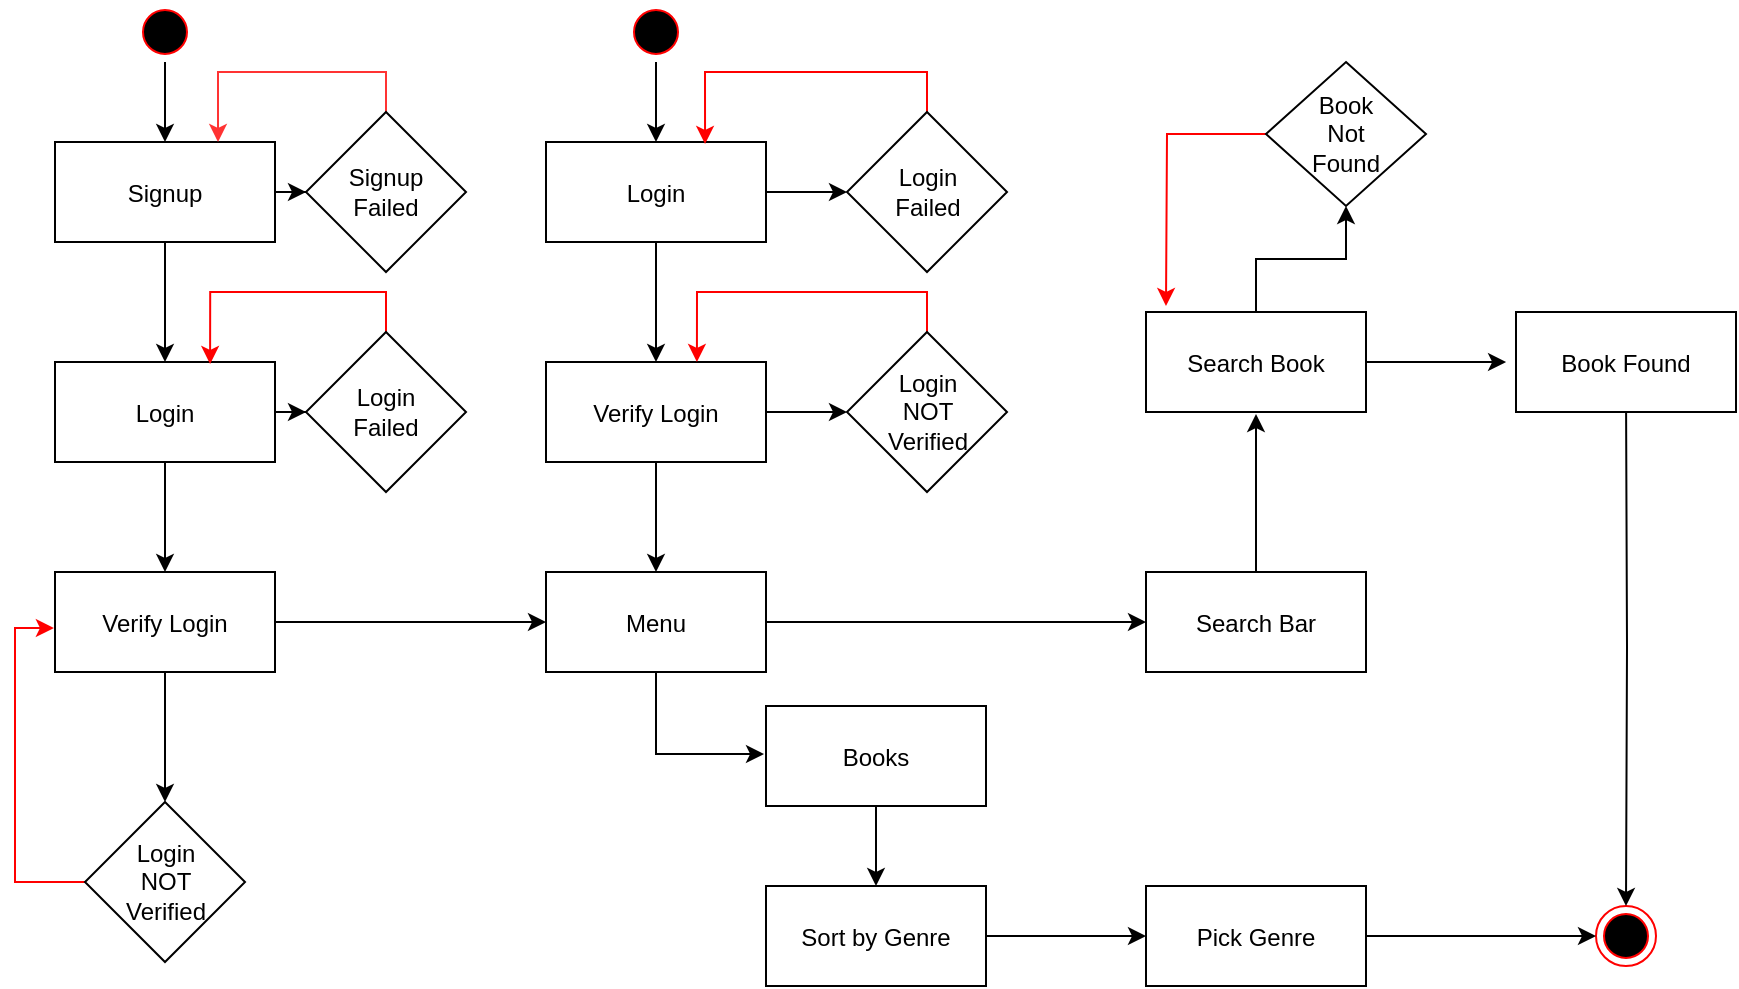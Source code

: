 <mxfile version="21.0.2" type="github">
  <diagram name="Page-1" id="e7e014a7-5840-1c2e-5031-d8a46d1fe8dd">
    <mxGraphModel dx="1600" dy="795" grid="1" gridSize="10" guides="1" tooltips="1" connect="1" arrows="1" fold="1" page="1" pageScale="1" pageWidth="1169" pageHeight="826" background="none" math="0" shadow="0">
      <root>
        <mxCell id="0" />
        <mxCell id="1" parent="0" />
        <mxCell id="DY8aSpXX826o3ovjYh4t-38" value="" style="edgeStyle=orthogonalEdgeStyle;rounded=0;orthogonalLoop=1;jettySize=auto;html=1;" edge="1" parent="1" source="DY8aSpXX826o3ovjYh4t-66">
          <mxGeometry relative="1" as="geometry">
            <mxPoint x="770" y="478" as="targetPoint" />
          </mxGeometry>
        </mxCell>
        <mxCell id="DY8aSpXX826o3ovjYh4t-39" value="" style="edgeStyle=orthogonalEdgeStyle;rounded=0;orthogonalLoop=1;jettySize=auto;html=1;" edge="1" parent="1" source="DY8aSpXX826o3ovjYh4t-73" target="DY8aSpXX826o3ovjYh4t-76">
          <mxGeometry relative="1" as="geometry" />
        </mxCell>
        <mxCell id="DY8aSpXX826o3ovjYh4t-40" style="edgeStyle=orthogonalEdgeStyle;rounded=0;orthogonalLoop=1;jettySize=auto;html=1;" edge="1" parent="1" source="DY8aSpXX826o3ovjYh4t-50" target="DY8aSpXX826o3ovjYh4t-66">
          <mxGeometry relative="1" as="geometry" />
        </mxCell>
        <mxCell id="DY8aSpXX826o3ovjYh4t-41" value="" style="edgeStyle=orthogonalEdgeStyle;rounded=0;orthogonalLoop=1;jettySize=auto;html=1;" edge="1" parent="1" source="DY8aSpXX826o3ovjYh4t-42" target="DY8aSpXX826o3ovjYh4t-45">
          <mxGeometry relative="1" as="geometry" />
        </mxCell>
        <mxCell id="DY8aSpXX826o3ovjYh4t-42" value="" style="ellipse;shape=startState;fillColor=#000000;strokeColor=#ff0000;" vertex="1" parent="1">
          <mxGeometry x="264.5" y="168" width="30" height="30" as="geometry" />
        </mxCell>
        <mxCell id="DY8aSpXX826o3ovjYh4t-43" value="" style="edgeStyle=orthogonalEdgeStyle;rounded=0;orthogonalLoop=1;jettySize=auto;html=1;" edge="1" parent="1" source="DY8aSpXX826o3ovjYh4t-45" target="DY8aSpXX826o3ovjYh4t-48">
          <mxGeometry relative="1" as="geometry" />
        </mxCell>
        <mxCell id="DY8aSpXX826o3ovjYh4t-44" value="" style="edgeStyle=orthogonalEdgeStyle;rounded=0;orthogonalLoop=1;jettySize=auto;html=1;" edge="1" parent="1" source="DY8aSpXX826o3ovjYh4t-45" target="DY8aSpXX826o3ovjYh4t-56">
          <mxGeometry relative="1" as="geometry" />
        </mxCell>
        <mxCell id="DY8aSpXX826o3ovjYh4t-45" value="Signup" style="" vertex="1" parent="1">
          <mxGeometry x="224.5" y="238" width="110" height="50" as="geometry" />
        </mxCell>
        <mxCell id="DY8aSpXX826o3ovjYh4t-46" value="" style="edgeStyle=orthogonalEdgeStyle;rounded=0;orthogonalLoop=1;jettySize=auto;html=1;" edge="1" parent="1" source="DY8aSpXX826o3ovjYh4t-48" target="DY8aSpXX826o3ovjYh4t-50">
          <mxGeometry relative="1" as="geometry" />
        </mxCell>
        <mxCell id="DY8aSpXX826o3ovjYh4t-47" value="" style="edgeStyle=orthogonalEdgeStyle;rounded=0;orthogonalLoop=1;jettySize=auto;html=1;" edge="1" parent="1" source="DY8aSpXX826o3ovjYh4t-48" target="DY8aSpXX826o3ovjYh4t-54">
          <mxGeometry relative="1" as="geometry" />
        </mxCell>
        <mxCell id="DY8aSpXX826o3ovjYh4t-48" value="Login" style="" vertex="1" parent="1">
          <mxGeometry x="224.5" y="348" width="110" height="50" as="geometry" />
        </mxCell>
        <mxCell id="DY8aSpXX826o3ovjYh4t-49" value="" style="edgeStyle=orthogonalEdgeStyle;rounded=0;orthogonalLoop=1;jettySize=auto;html=1;" edge="1" parent="1" source="DY8aSpXX826o3ovjYh4t-50" target="DY8aSpXX826o3ovjYh4t-52">
          <mxGeometry relative="1" as="geometry" />
        </mxCell>
        <mxCell id="DY8aSpXX826o3ovjYh4t-50" value="Verify Login" style="" vertex="1" parent="1">
          <mxGeometry x="224.5" y="453" width="110" height="50" as="geometry" />
        </mxCell>
        <mxCell id="DY8aSpXX826o3ovjYh4t-51" style="edgeStyle=orthogonalEdgeStyle;rounded=0;orthogonalLoop=1;jettySize=auto;html=1;exitX=0;exitY=0.5;exitDx=0;exitDy=0;entryX=-0.005;entryY=0.56;entryDx=0;entryDy=0;entryPerimeter=0;strokeColor=#FF0000;" edge="1" parent="1" source="DY8aSpXX826o3ovjYh4t-52" target="DY8aSpXX826o3ovjYh4t-50">
          <mxGeometry relative="1" as="geometry" />
        </mxCell>
        <mxCell id="DY8aSpXX826o3ovjYh4t-52" value="&lt;div&gt;Login&lt;/div&gt;&lt;div&gt;NOT&lt;/div&gt;&lt;div&gt;Verified&lt;br&gt;&lt;/div&gt;" style="rhombus;whiteSpace=wrap;html=1;fillColor=rgb(255, 255, 255);" vertex="1" parent="1">
          <mxGeometry x="239.5" y="568" width="80" height="80" as="geometry" />
        </mxCell>
        <mxCell id="DY8aSpXX826o3ovjYh4t-53" style="edgeStyle=orthogonalEdgeStyle;rounded=0;orthogonalLoop=1;jettySize=auto;html=1;exitX=0.5;exitY=0;exitDx=0;exitDy=0;entryX=0.705;entryY=0.02;entryDx=0;entryDy=0;entryPerimeter=0;strokeColor=#FF0000;" edge="1" parent="1" source="DY8aSpXX826o3ovjYh4t-54" target="DY8aSpXX826o3ovjYh4t-48">
          <mxGeometry relative="1" as="geometry" />
        </mxCell>
        <mxCell id="DY8aSpXX826o3ovjYh4t-54" value="&lt;div&gt;Login&lt;/div&gt;&lt;div&gt;Failed&lt;br&gt;&lt;/div&gt;" style="rhombus;whiteSpace=wrap;html=1;fillColor=rgb(255, 255, 255);" vertex="1" parent="1">
          <mxGeometry x="350" y="333" width="80" height="80" as="geometry" />
        </mxCell>
        <mxCell id="DY8aSpXX826o3ovjYh4t-55" style="edgeStyle=orthogonalEdgeStyle;rounded=0;orthogonalLoop=1;jettySize=auto;html=1;exitX=0.5;exitY=0;exitDx=0;exitDy=0;entryX=0.741;entryY=0;entryDx=0;entryDy=0;entryPerimeter=0;strokeColor=#FF3333;" edge="1" parent="1" source="DY8aSpXX826o3ovjYh4t-56" target="DY8aSpXX826o3ovjYh4t-45">
          <mxGeometry relative="1" as="geometry" />
        </mxCell>
        <mxCell id="DY8aSpXX826o3ovjYh4t-56" value="&lt;div&gt;Signup&lt;/div&gt;&lt;div&gt;Failed&lt;br&gt;&lt;/div&gt;" style="rhombus;whiteSpace=wrap;html=1;fillColor=rgb(255, 255, 255);" vertex="1" parent="1">
          <mxGeometry x="350" y="223" width="80" height="80" as="geometry" />
        </mxCell>
        <mxCell id="DY8aSpXX826o3ovjYh4t-57" value="" style="edgeStyle=orthogonalEdgeStyle;rounded=0;orthogonalLoop=1;jettySize=auto;html=1;" edge="1" parent="1" source="DY8aSpXX826o3ovjYh4t-58" target="DY8aSpXX826o3ovjYh4t-61">
          <mxGeometry relative="1" as="geometry" />
        </mxCell>
        <mxCell id="DY8aSpXX826o3ovjYh4t-58" value="" style="ellipse;shape=startState;fillColor=#000000;strokeColor=#ff0000;" vertex="1" parent="1">
          <mxGeometry x="510" y="168" width="30" height="30" as="geometry" />
        </mxCell>
        <mxCell id="DY8aSpXX826o3ovjYh4t-59" value="" style="edgeStyle=orthogonalEdgeStyle;rounded=0;orthogonalLoop=1;jettySize=auto;html=1;" edge="1" parent="1" source="DY8aSpXX826o3ovjYh4t-61" target="DY8aSpXX826o3ovjYh4t-70">
          <mxGeometry relative="1" as="geometry" />
        </mxCell>
        <mxCell id="DY8aSpXX826o3ovjYh4t-60" value="" style="edgeStyle=orthogonalEdgeStyle;rounded=0;orthogonalLoop=1;jettySize=auto;html=1;" edge="1" parent="1" source="DY8aSpXX826o3ovjYh4t-61" target="DY8aSpXX826o3ovjYh4t-64">
          <mxGeometry relative="1" as="geometry" />
        </mxCell>
        <mxCell id="DY8aSpXX826o3ovjYh4t-61" value="Login" style="" vertex="1" parent="1">
          <mxGeometry x="470" y="238" width="110" height="50" as="geometry" />
        </mxCell>
        <mxCell id="DY8aSpXX826o3ovjYh4t-62" value="" style="edgeStyle=orthogonalEdgeStyle;rounded=0;orthogonalLoop=1;jettySize=auto;html=1;" edge="1" parent="1" source="DY8aSpXX826o3ovjYh4t-64" target="DY8aSpXX826o3ovjYh4t-72">
          <mxGeometry relative="1" as="geometry" />
        </mxCell>
        <mxCell id="DY8aSpXX826o3ovjYh4t-63" value="" style="edgeStyle=orthogonalEdgeStyle;rounded=0;orthogonalLoop=1;jettySize=auto;html=1;" edge="1" parent="1" source="DY8aSpXX826o3ovjYh4t-64" target="DY8aSpXX826o3ovjYh4t-66">
          <mxGeometry relative="1" as="geometry" />
        </mxCell>
        <mxCell id="DY8aSpXX826o3ovjYh4t-64" value="Verify Login" style="" vertex="1" parent="1">
          <mxGeometry x="470" y="348" width="110" height="50" as="geometry" />
        </mxCell>
        <mxCell id="DY8aSpXX826o3ovjYh4t-65" style="edgeStyle=orthogonalEdgeStyle;rounded=0;orthogonalLoop=1;jettySize=auto;html=1;entryX=-0.009;entryY=0.48;entryDx=0;entryDy=0;entryPerimeter=0;strokeColor=#000000;" edge="1" parent="1" source="DY8aSpXX826o3ovjYh4t-66" target="DY8aSpXX826o3ovjYh4t-68">
          <mxGeometry relative="1" as="geometry" />
        </mxCell>
        <mxCell id="DY8aSpXX826o3ovjYh4t-66" value="Menu" style="" vertex="1" parent="1">
          <mxGeometry x="470" y="453" width="110" height="50" as="geometry" />
        </mxCell>
        <mxCell id="DY8aSpXX826o3ovjYh4t-67" value="" style="edgeStyle=orthogonalEdgeStyle;rounded=0;orthogonalLoop=1;jettySize=auto;html=1;" edge="1" parent="1" source="DY8aSpXX826o3ovjYh4t-68" target="DY8aSpXX826o3ovjYh4t-73">
          <mxGeometry relative="1" as="geometry" />
        </mxCell>
        <mxCell id="DY8aSpXX826o3ovjYh4t-68" value="Books" style="fillColor=rgb(255, 255, 255);strokeColor=rgb(0, 0, 0);fontColor=rgb(0, 0, 0);" vertex="1" parent="1">
          <mxGeometry x="580" y="520" width="110" height="50" as="geometry" />
        </mxCell>
        <mxCell id="DY8aSpXX826o3ovjYh4t-69" style="edgeStyle=orthogonalEdgeStyle;rounded=0;orthogonalLoop=1;jettySize=auto;html=1;exitX=0.5;exitY=0;exitDx=0;exitDy=0;entryX=0.723;entryY=0.02;entryDx=0;entryDy=0;entryPerimeter=0;strokeColor=#FF0000;" edge="1" parent="1" source="DY8aSpXX826o3ovjYh4t-70" target="DY8aSpXX826o3ovjYh4t-61">
          <mxGeometry relative="1" as="geometry" />
        </mxCell>
        <mxCell id="DY8aSpXX826o3ovjYh4t-70" value="&lt;div&gt;Login&lt;/div&gt;&lt;div&gt;Failed&lt;br&gt;&lt;/div&gt;" style="rhombus;whiteSpace=wrap;html=1;fillColor=rgb(255, 255, 255);" vertex="1" parent="1">
          <mxGeometry x="620.5" y="223" width="80" height="80" as="geometry" />
        </mxCell>
        <mxCell id="DY8aSpXX826o3ovjYh4t-71" style="edgeStyle=orthogonalEdgeStyle;rounded=0;orthogonalLoop=1;jettySize=auto;html=1;exitX=0.5;exitY=0;exitDx=0;exitDy=0;entryX=0.686;entryY=0;entryDx=0;entryDy=0;entryPerimeter=0;strokeColor=#FF0000;" edge="1" parent="1" source="DY8aSpXX826o3ovjYh4t-72" target="DY8aSpXX826o3ovjYh4t-64">
          <mxGeometry relative="1" as="geometry" />
        </mxCell>
        <mxCell id="DY8aSpXX826o3ovjYh4t-72" value="&lt;div&gt;Login&lt;/div&gt;&lt;div&gt;NOT&lt;br&gt;&lt;/div&gt;&lt;div&gt;Verified&lt;br&gt;&lt;/div&gt;" style="rhombus;whiteSpace=wrap;html=1;fillColor=rgb(255, 255, 255);" vertex="1" parent="1">
          <mxGeometry x="620.5" y="333" width="80" height="80" as="geometry" />
        </mxCell>
        <mxCell id="DY8aSpXX826o3ovjYh4t-73" value="Sort by Genre" style="fillColor=rgb(255, 255, 255);strokeColor=rgb(0, 0, 0);fontColor=rgb(0, 0, 0);" vertex="1" parent="1">
          <mxGeometry x="580" y="610" width="110" height="50" as="geometry" />
        </mxCell>
        <mxCell id="DY8aSpXX826o3ovjYh4t-74" value="" style="ellipse;shape=endState;fillColor=#000000;strokeColor=#ff0000" vertex="1" parent="1">
          <mxGeometry x="995" y="620" width="30" height="30" as="geometry" />
        </mxCell>
        <mxCell id="DY8aSpXX826o3ovjYh4t-75" style="edgeStyle=orthogonalEdgeStyle;rounded=0;orthogonalLoop=1;jettySize=auto;html=1;entryX=0;entryY=0.5;entryDx=0;entryDy=0;" edge="1" parent="1" source="DY8aSpXX826o3ovjYh4t-76" target="DY8aSpXX826o3ovjYh4t-74">
          <mxGeometry relative="1" as="geometry" />
        </mxCell>
        <mxCell id="DY8aSpXX826o3ovjYh4t-76" value="Pick Genre" style="fillColor=rgb(255, 255, 255);strokeColor=rgb(0, 0, 0);fontColor=rgb(0, 0, 0);" vertex="1" parent="1">
          <mxGeometry x="770" y="610" width="110" height="50" as="geometry" />
        </mxCell>
        <mxCell id="DY8aSpXX826o3ovjYh4t-77" value="" style="edgeStyle=orthogonalEdgeStyle;rounded=0;orthogonalLoop=1;jettySize=auto;html=1;entryX=0.5;entryY=1.02;entryDx=0;entryDy=0;entryPerimeter=0;" edge="1" parent="1" source="DY8aSpXX826o3ovjYh4t-78" target="DY8aSpXX826o3ovjYh4t-81">
          <mxGeometry relative="1" as="geometry">
            <mxPoint x="825" y="380" as="targetPoint" />
          </mxGeometry>
        </mxCell>
        <mxCell id="DY8aSpXX826o3ovjYh4t-78" value="Search Bar" style="fillColor=rgb(255, 255, 255);strokeColor=rgb(0, 0, 0);fontColor=rgb(0, 0, 0);" vertex="1" parent="1">
          <mxGeometry x="770" y="453" width="110" height="50" as="geometry" />
        </mxCell>
        <mxCell id="DY8aSpXX826o3ovjYh4t-79" value="" style="edgeStyle=orthogonalEdgeStyle;rounded=0;orthogonalLoop=1;jettySize=auto;html=1;entryX=-0.045;entryY=0.5;entryDx=0;entryDy=0;entryPerimeter=0;" edge="1" parent="1" source="DY8aSpXX826o3ovjYh4t-81" target="DY8aSpXX826o3ovjYh4t-83">
          <mxGeometry relative="1" as="geometry" />
        </mxCell>
        <mxCell id="DY8aSpXX826o3ovjYh4t-80" value="" style="edgeStyle=orthogonalEdgeStyle;rounded=0;orthogonalLoop=1;jettySize=auto;html=1;" edge="1" parent="1" source="DY8aSpXX826o3ovjYh4t-81" target="DY8aSpXX826o3ovjYh4t-85">
          <mxGeometry relative="1" as="geometry" />
        </mxCell>
        <mxCell id="DY8aSpXX826o3ovjYh4t-81" value="Search Book" style="fillColor=rgb(255, 255, 255);strokeColor=rgb(0, 0, 0);fontColor=rgb(0, 0, 0);" vertex="1" parent="1">
          <mxGeometry x="770" y="323" width="110" height="50" as="geometry" />
        </mxCell>
        <mxCell id="DY8aSpXX826o3ovjYh4t-82" style="edgeStyle=orthogonalEdgeStyle;rounded=0;orthogonalLoop=1;jettySize=auto;html=1;entryX=0.5;entryY=0;entryDx=0;entryDy=0;" edge="1" parent="1" target="DY8aSpXX826o3ovjYh4t-74">
          <mxGeometry relative="1" as="geometry">
            <mxPoint x="1010" y="360" as="sourcePoint" />
          </mxGeometry>
        </mxCell>
        <mxCell id="DY8aSpXX826o3ovjYh4t-83" value="Book Found" style="fillColor=rgb(255, 255, 255);strokeColor=rgb(0, 0, 0);fontColor=rgb(0, 0, 0);" vertex="1" parent="1">
          <mxGeometry x="955" y="323" width="110" height="50" as="geometry" />
        </mxCell>
        <mxCell id="DY8aSpXX826o3ovjYh4t-84" style="edgeStyle=orthogonalEdgeStyle;rounded=0;orthogonalLoop=1;jettySize=auto;html=1;strokeColor=#FF0000;" edge="1" parent="1" source="DY8aSpXX826o3ovjYh4t-85">
          <mxGeometry relative="1" as="geometry">
            <mxPoint x="780" y="320" as="targetPoint" />
          </mxGeometry>
        </mxCell>
        <mxCell id="DY8aSpXX826o3ovjYh4t-85" value="&lt;div&gt;Book&lt;/div&gt;&lt;div&gt;Not&lt;/div&gt;&lt;div&gt;Found&lt;br&gt;&lt;/div&gt;" style="rhombus;whiteSpace=wrap;html=1;fillColor=rgb(255, 255, 255);strokeColor=rgb(0, 0, 0);fontColor=rgb(0, 0, 0);" vertex="1" parent="1">
          <mxGeometry x="830" y="198" width="80" height="72" as="geometry" />
        </mxCell>
      </root>
    </mxGraphModel>
  </diagram>
</mxfile>
